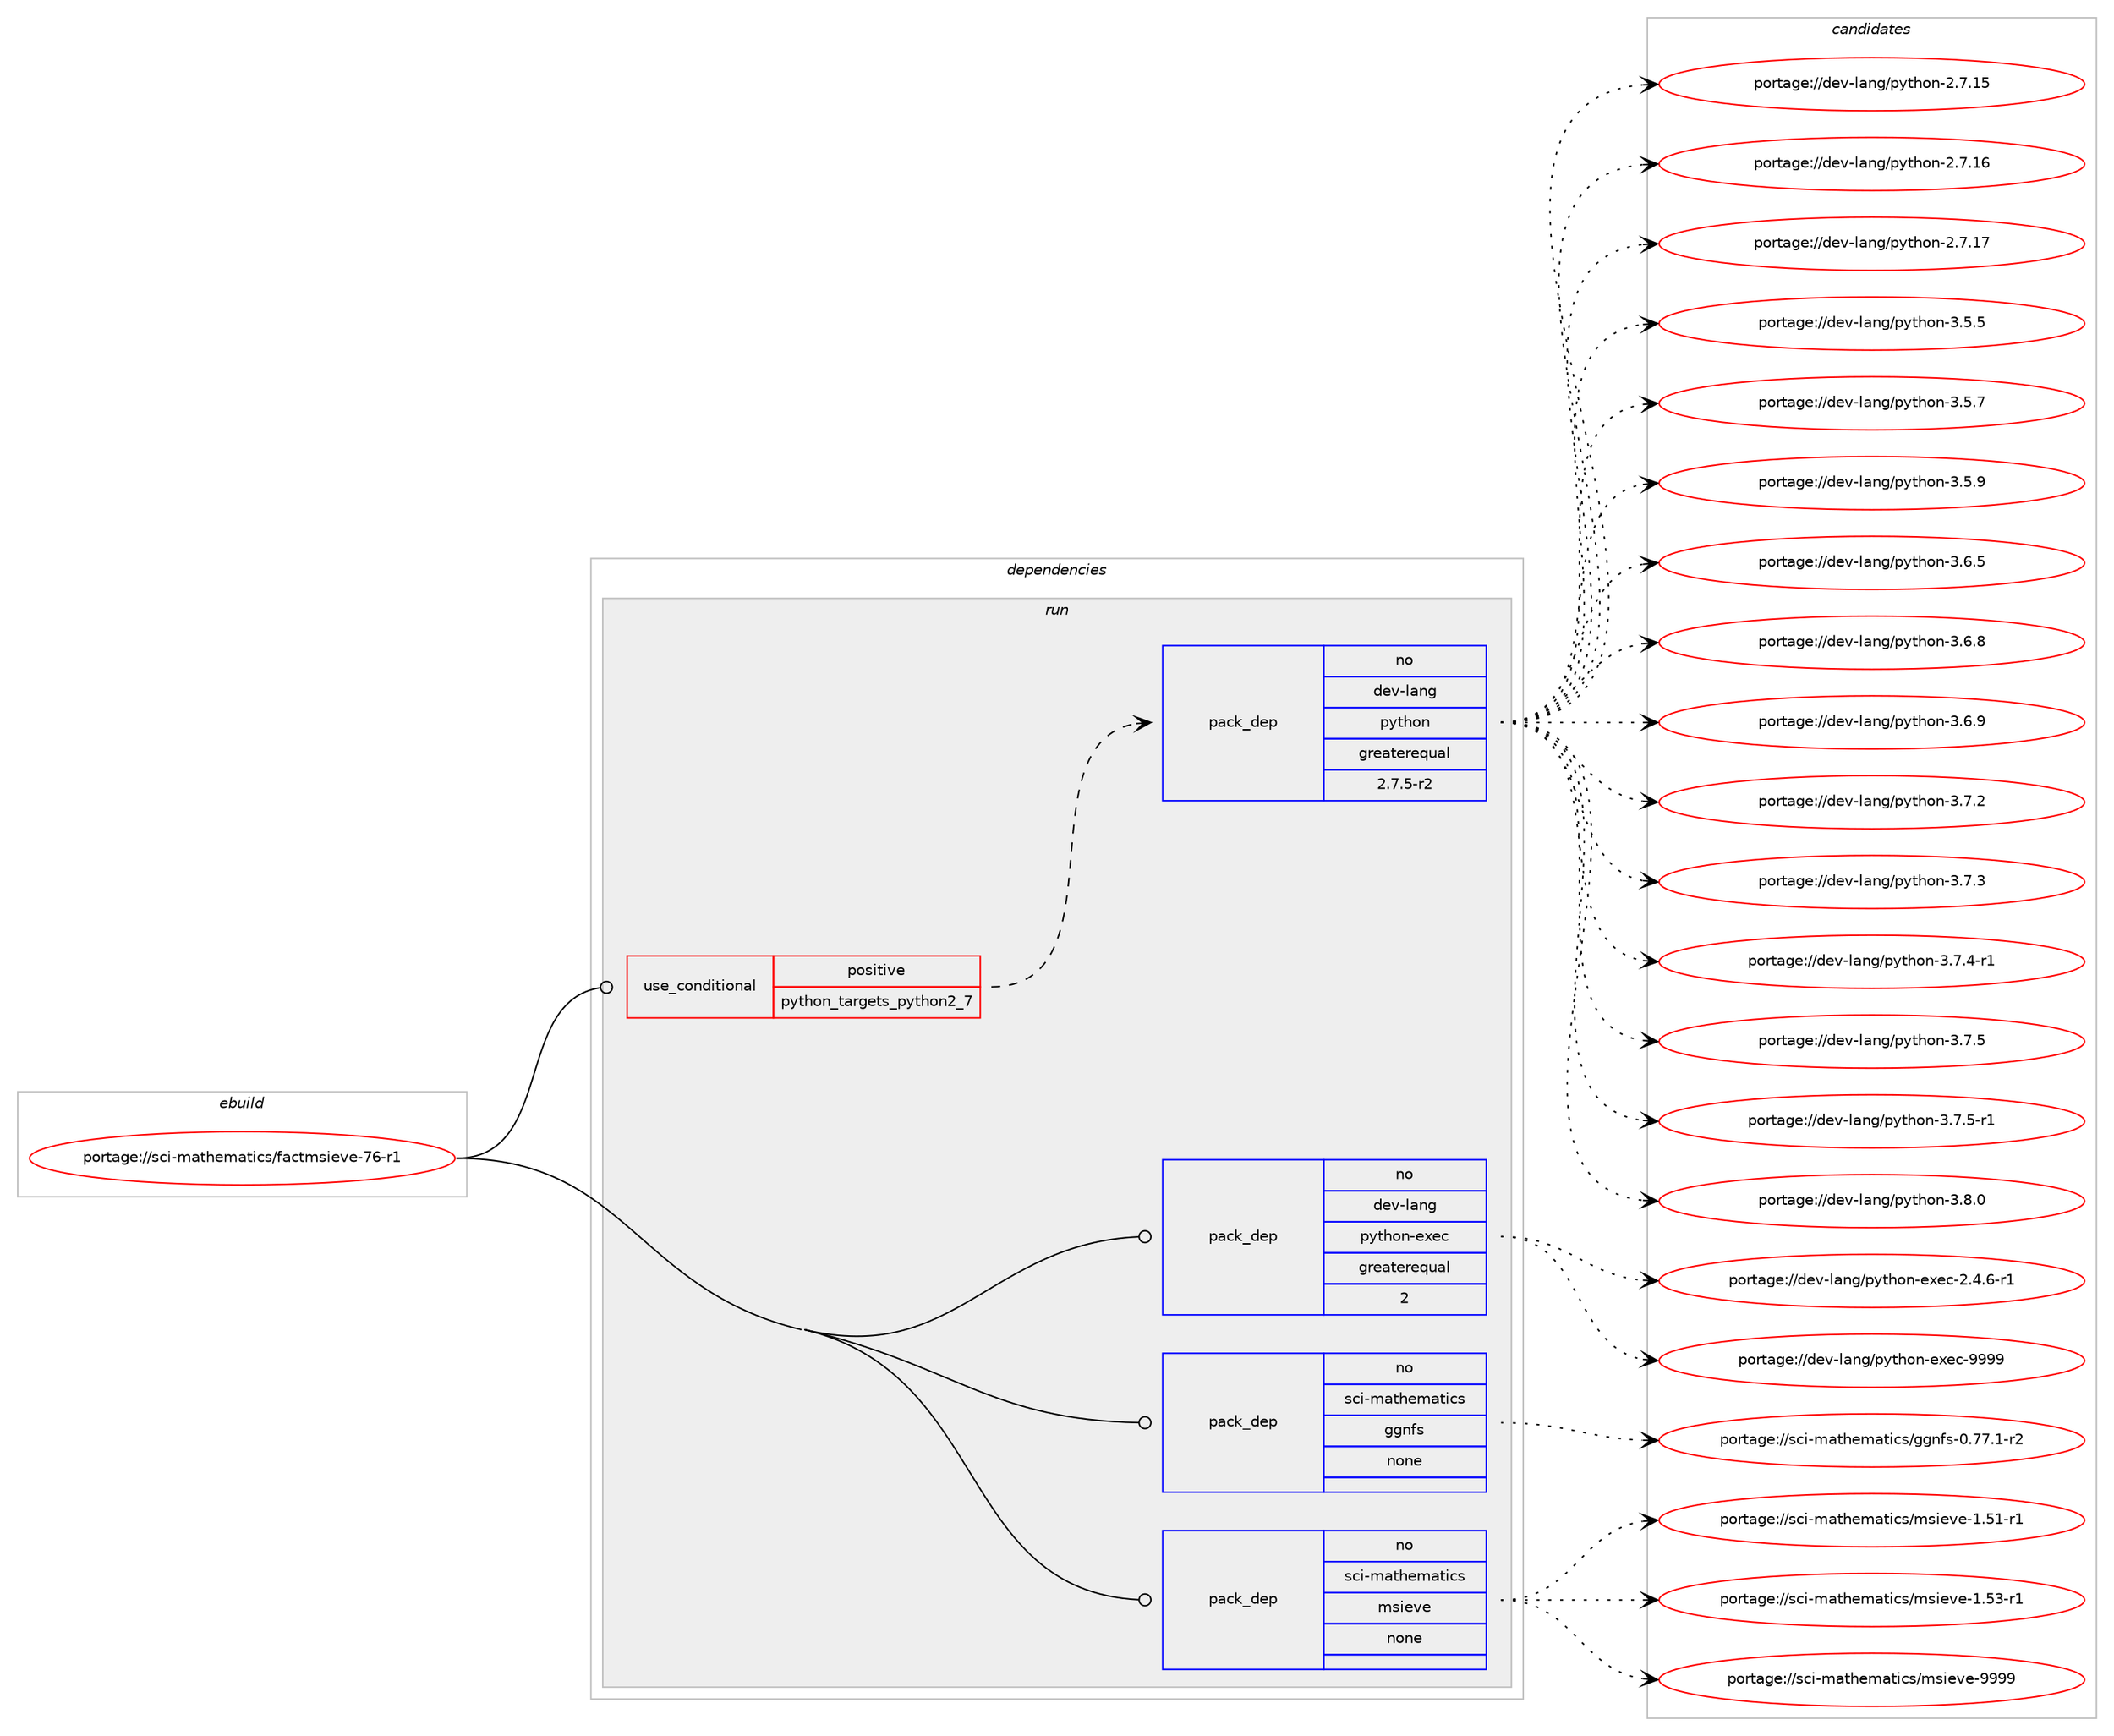 digraph prolog {

# *************
# Graph options
# *************

newrank=true;
concentrate=true;
compound=true;
graph [rankdir=LR,fontname=Helvetica,fontsize=10,ranksep=1.5];#, ranksep=2.5, nodesep=0.2];
edge  [arrowhead=vee];
node  [fontname=Helvetica,fontsize=10];

# **********
# The ebuild
# **********

subgraph cluster_leftcol {
color=gray;
rank=same;
label=<<i>ebuild</i>>;
id [label="portage://sci-mathematics/factmsieve-76-r1", color=red, width=4, href="../sci-mathematics/factmsieve-76-r1.svg"];
}

# ****************
# The dependencies
# ****************

subgraph cluster_midcol {
color=gray;
label=<<i>dependencies</i>>;
subgraph cluster_compile {
fillcolor="#eeeeee";
style=filled;
label=<<i>compile</i>>;
}
subgraph cluster_compileandrun {
fillcolor="#eeeeee";
style=filled;
label=<<i>compile and run</i>>;
}
subgraph cluster_run {
fillcolor="#eeeeee";
style=filled;
label=<<i>run</i>>;
subgraph cond97512 {
dependency394078 [label=<<TABLE BORDER="0" CELLBORDER="1" CELLSPACING="0" CELLPADDING="4"><TR><TD ROWSPAN="3" CELLPADDING="10">use_conditional</TD></TR><TR><TD>positive</TD></TR><TR><TD>python_targets_python2_7</TD></TR></TABLE>>, shape=none, color=red];
subgraph pack289869 {
dependency394079 [label=<<TABLE BORDER="0" CELLBORDER="1" CELLSPACING="0" CELLPADDING="4" WIDTH="220"><TR><TD ROWSPAN="6" CELLPADDING="30">pack_dep</TD></TR><TR><TD WIDTH="110">no</TD></TR><TR><TD>dev-lang</TD></TR><TR><TD>python</TD></TR><TR><TD>greaterequal</TD></TR><TR><TD>2.7.5-r2</TD></TR></TABLE>>, shape=none, color=blue];
}
dependency394078:e -> dependency394079:w [weight=20,style="dashed",arrowhead="vee"];
}
id:e -> dependency394078:w [weight=20,style="solid",arrowhead="odot"];
subgraph pack289870 {
dependency394080 [label=<<TABLE BORDER="0" CELLBORDER="1" CELLSPACING="0" CELLPADDING="4" WIDTH="220"><TR><TD ROWSPAN="6" CELLPADDING="30">pack_dep</TD></TR><TR><TD WIDTH="110">no</TD></TR><TR><TD>dev-lang</TD></TR><TR><TD>python-exec</TD></TR><TR><TD>greaterequal</TD></TR><TR><TD>2</TD></TR></TABLE>>, shape=none, color=blue];
}
id:e -> dependency394080:w [weight=20,style="solid",arrowhead="odot"];
subgraph pack289871 {
dependency394081 [label=<<TABLE BORDER="0" CELLBORDER="1" CELLSPACING="0" CELLPADDING="4" WIDTH="220"><TR><TD ROWSPAN="6" CELLPADDING="30">pack_dep</TD></TR><TR><TD WIDTH="110">no</TD></TR><TR><TD>sci-mathematics</TD></TR><TR><TD>ggnfs</TD></TR><TR><TD>none</TD></TR><TR><TD></TD></TR></TABLE>>, shape=none, color=blue];
}
id:e -> dependency394081:w [weight=20,style="solid",arrowhead="odot"];
subgraph pack289872 {
dependency394082 [label=<<TABLE BORDER="0" CELLBORDER="1" CELLSPACING="0" CELLPADDING="4" WIDTH="220"><TR><TD ROWSPAN="6" CELLPADDING="30">pack_dep</TD></TR><TR><TD WIDTH="110">no</TD></TR><TR><TD>sci-mathematics</TD></TR><TR><TD>msieve</TD></TR><TR><TD>none</TD></TR><TR><TD></TD></TR></TABLE>>, shape=none, color=blue];
}
id:e -> dependency394082:w [weight=20,style="solid",arrowhead="odot"];
}
}

# **************
# The candidates
# **************

subgraph cluster_choices {
rank=same;
color=gray;
label=<<i>candidates</i>>;

subgraph choice289869 {
color=black;
nodesep=1;
choiceportage10010111845108971101034711212111610411111045504655464953 [label="portage://dev-lang/python-2.7.15", color=red, width=4,href="../dev-lang/python-2.7.15.svg"];
choiceportage10010111845108971101034711212111610411111045504655464954 [label="portage://dev-lang/python-2.7.16", color=red, width=4,href="../dev-lang/python-2.7.16.svg"];
choiceportage10010111845108971101034711212111610411111045504655464955 [label="portage://dev-lang/python-2.7.17", color=red, width=4,href="../dev-lang/python-2.7.17.svg"];
choiceportage100101118451089711010347112121116104111110455146534653 [label="portage://dev-lang/python-3.5.5", color=red, width=4,href="../dev-lang/python-3.5.5.svg"];
choiceportage100101118451089711010347112121116104111110455146534655 [label="portage://dev-lang/python-3.5.7", color=red, width=4,href="../dev-lang/python-3.5.7.svg"];
choiceportage100101118451089711010347112121116104111110455146534657 [label="portage://dev-lang/python-3.5.9", color=red, width=4,href="../dev-lang/python-3.5.9.svg"];
choiceportage100101118451089711010347112121116104111110455146544653 [label="portage://dev-lang/python-3.6.5", color=red, width=4,href="../dev-lang/python-3.6.5.svg"];
choiceportage100101118451089711010347112121116104111110455146544656 [label="portage://dev-lang/python-3.6.8", color=red, width=4,href="../dev-lang/python-3.6.8.svg"];
choiceportage100101118451089711010347112121116104111110455146544657 [label="portage://dev-lang/python-3.6.9", color=red, width=4,href="../dev-lang/python-3.6.9.svg"];
choiceportage100101118451089711010347112121116104111110455146554650 [label="portage://dev-lang/python-3.7.2", color=red, width=4,href="../dev-lang/python-3.7.2.svg"];
choiceportage100101118451089711010347112121116104111110455146554651 [label="portage://dev-lang/python-3.7.3", color=red, width=4,href="../dev-lang/python-3.7.3.svg"];
choiceportage1001011184510897110103471121211161041111104551465546524511449 [label="portage://dev-lang/python-3.7.4-r1", color=red, width=4,href="../dev-lang/python-3.7.4-r1.svg"];
choiceportage100101118451089711010347112121116104111110455146554653 [label="portage://dev-lang/python-3.7.5", color=red, width=4,href="../dev-lang/python-3.7.5.svg"];
choiceportage1001011184510897110103471121211161041111104551465546534511449 [label="portage://dev-lang/python-3.7.5-r1", color=red, width=4,href="../dev-lang/python-3.7.5-r1.svg"];
choiceportage100101118451089711010347112121116104111110455146564648 [label="portage://dev-lang/python-3.8.0", color=red, width=4,href="../dev-lang/python-3.8.0.svg"];
dependency394079:e -> choiceportage10010111845108971101034711212111610411111045504655464953:w [style=dotted,weight="100"];
dependency394079:e -> choiceportage10010111845108971101034711212111610411111045504655464954:w [style=dotted,weight="100"];
dependency394079:e -> choiceportage10010111845108971101034711212111610411111045504655464955:w [style=dotted,weight="100"];
dependency394079:e -> choiceportage100101118451089711010347112121116104111110455146534653:w [style=dotted,weight="100"];
dependency394079:e -> choiceportage100101118451089711010347112121116104111110455146534655:w [style=dotted,weight="100"];
dependency394079:e -> choiceportage100101118451089711010347112121116104111110455146534657:w [style=dotted,weight="100"];
dependency394079:e -> choiceportage100101118451089711010347112121116104111110455146544653:w [style=dotted,weight="100"];
dependency394079:e -> choiceportage100101118451089711010347112121116104111110455146544656:w [style=dotted,weight="100"];
dependency394079:e -> choiceportage100101118451089711010347112121116104111110455146544657:w [style=dotted,weight="100"];
dependency394079:e -> choiceportage100101118451089711010347112121116104111110455146554650:w [style=dotted,weight="100"];
dependency394079:e -> choiceportage100101118451089711010347112121116104111110455146554651:w [style=dotted,weight="100"];
dependency394079:e -> choiceportage1001011184510897110103471121211161041111104551465546524511449:w [style=dotted,weight="100"];
dependency394079:e -> choiceportage100101118451089711010347112121116104111110455146554653:w [style=dotted,weight="100"];
dependency394079:e -> choiceportage1001011184510897110103471121211161041111104551465546534511449:w [style=dotted,weight="100"];
dependency394079:e -> choiceportage100101118451089711010347112121116104111110455146564648:w [style=dotted,weight="100"];
}
subgraph choice289870 {
color=black;
nodesep=1;
choiceportage10010111845108971101034711212111610411111045101120101994550465246544511449 [label="portage://dev-lang/python-exec-2.4.6-r1", color=red, width=4,href="../dev-lang/python-exec-2.4.6-r1.svg"];
choiceportage10010111845108971101034711212111610411111045101120101994557575757 [label="portage://dev-lang/python-exec-9999", color=red, width=4,href="../dev-lang/python-exec-9999.svg"];
dependency394080:e -> choiceportage10010111845108971101034711212111610411111045101120101994550465246544511449:w [style=dotted,weight="100"];
dependency394080:e -> choiceportage10010111845108971101034711212111610411111045101120101994557575757:w [style=dotted,weight="100"];
}
subgraph choice289871 {
color=black;
nodesep=1;
choiceportage115991054510997116104101109971161059911547103103110102115454846555546494511450 [label="portage://sci-mathematics/ggnfs-0.77.1-r2", color=red, width=4,href="../sci-mathematics/ggnfs-0.77.1-r2.svg"];
dependency394081:e -> choiceportage115991054510997116104101109971161059911547103103110102115454846555546494511450:w [style=dotted,weight="100"];
}
subgraph choice289872 {
color=black;
nodesep=1;
choiceportage11599105451099711610410110997116105991154710911510510111810145494653494511449 [label="portage://sci-mathematics/msieve-1.51-r1", color=red, width=4,href="../sci-mathematics/msieve-1.51-r1.svg"];
choiceportage11599105451099711610410110997116105991154710911510510111810145494653514511449 [label="portage://sci-mathematics/msieve-1.53-r1", color=red, width=4,href="../sci-mathematics/msieve-1.53-r1.svg"];
choiceportage1159910545109971161041011099711610599115471091151051011181014557575757 [label="portage://sci-mathematics/msieve-9999", color=red, width=4,href="../sci-mathematics/msieve-9999.svg"];
dependency394082:e -> choiceportage11599105451099711610410110997116105991154710911510510111810145494653494511449:w [style=dotted,weight="100"];
dependency394082:e -> choiceportage11599105451099711610410110997116105991154710911510510111810145494653514511449:w [style=dotted,weight="100"];
dependency394082:e -> choiceportage1159910545109971161041011099711610599115471091151051011181014557575757:w [style=dotted,weight="100"];
}
}

}
